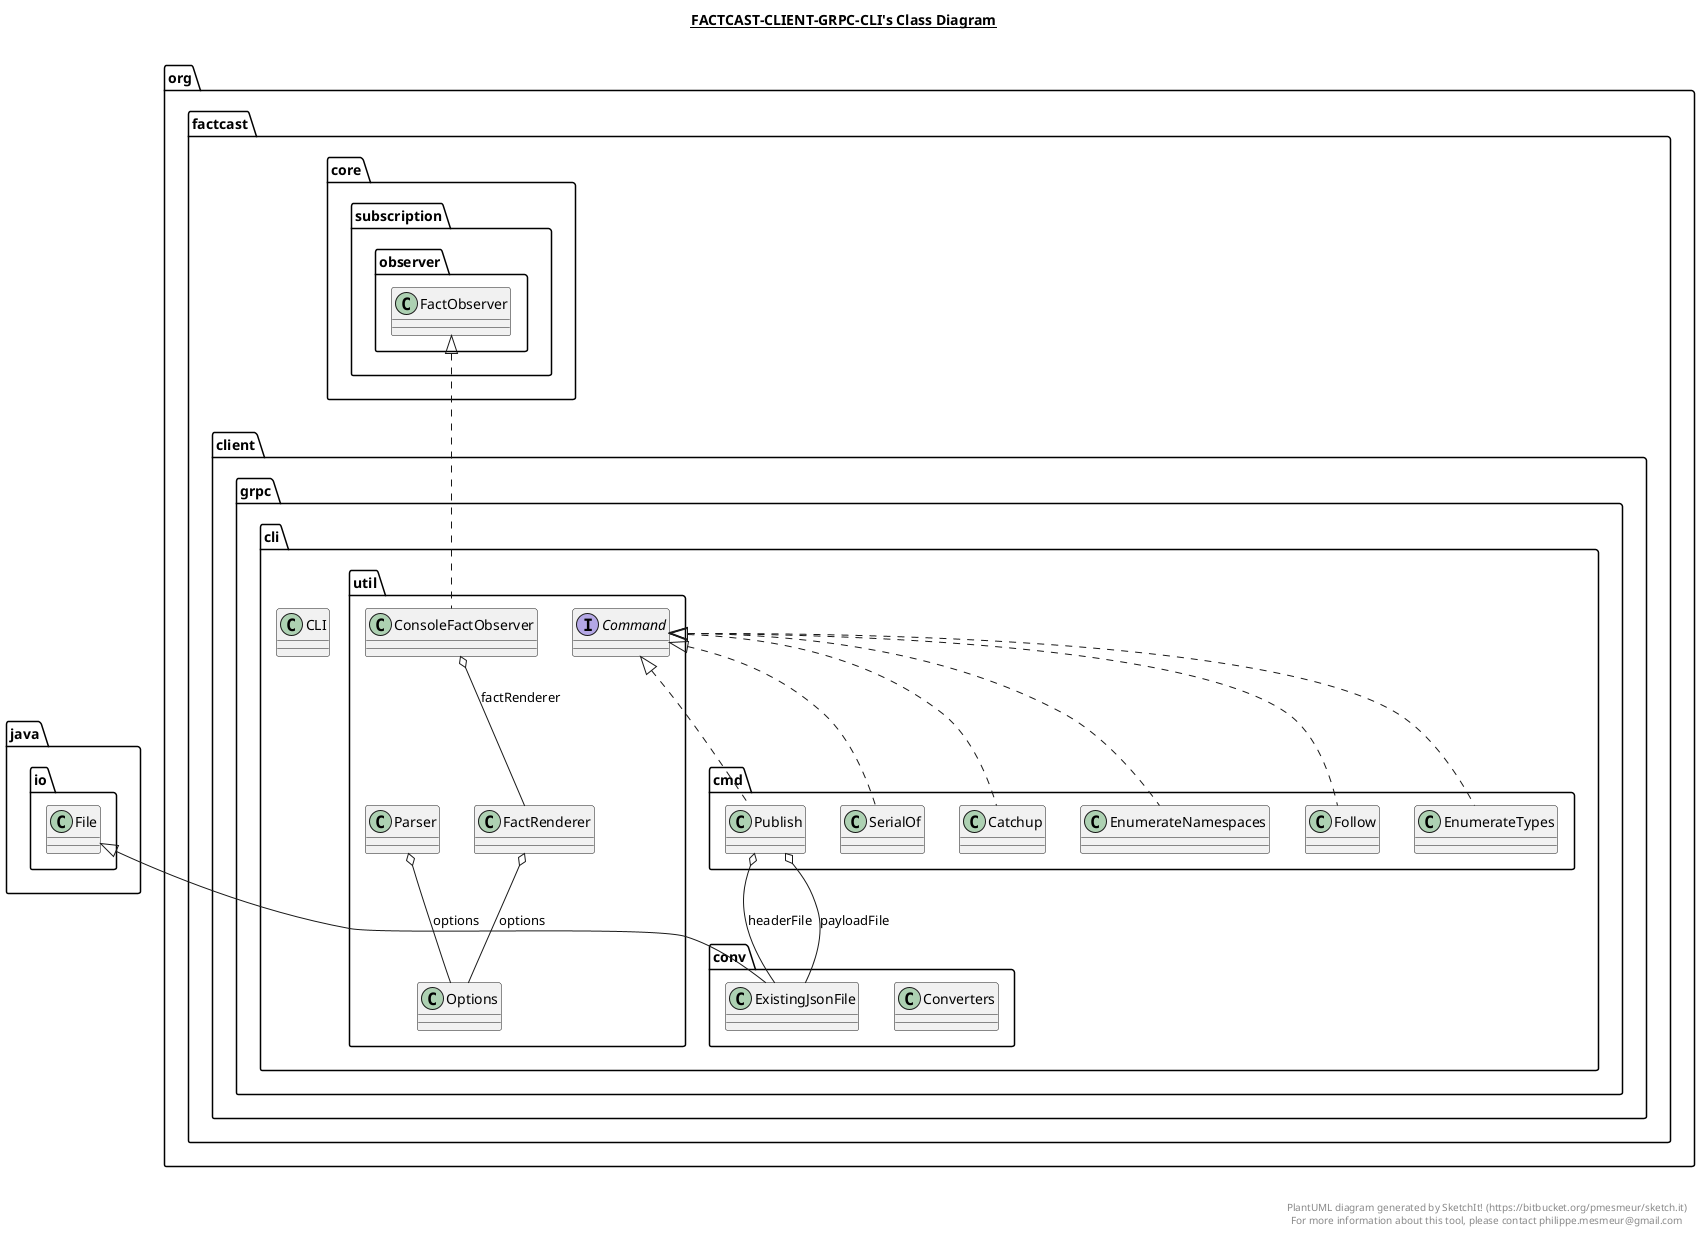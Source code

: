 @startuml

title __FACTCAST-CLIENT-GRPC-CLI's Class Diagram__\n

  namespace org.factcast.client.grpc.cli {
    class org.factcast.client.grpc.cli.CLI {
    }
  }
  

  namespace org.factcast.client.grpc.cli {
    namespace cmd {
      class org.factcast.client.grpc.cli.cmd.Catchup {
      }
    }
  }
  

  namespace org.factcast.client.grpc.cli {
    namespace cmd {
      class org.factcast.client.grpc.cli.cmd.EnumerateNamespaces {
      }
    }
  }
  

  namespace org.factcast.client.grpc.cli {
    namespace cmd {
      class org.factcast.client.grpc.cli.cmd.EnumerateTypes {
      }
    }
  }
  

  namespace org.factcast.client.grpc.cli {
    namespace cmd {
      class org.factcast.client.grpc.cli.cmd.Follow {
      }
    }
  }
  

  namespace org.factcast.client.grpc.cli {
    namespace cmd {
      class org.factcast.client.grpc.cli.cmd.Publish {
      }
    }
  }
  

  namespace org.factcast.client.grpc.cli {
    namespace cmd {
      class org.factcast.client.grpc.cli.cmd.SerialOf {
      }
    }
  }
  

  namespace org.factcast.client.grpc.cli {
    namespace conv {
      class org.factcast.client.grpc.cli.conv.Converters {
      }
    }
  }
  

  namespace org.factcast.client.grpc.cli {
    namespace conv {
      class org.factcast.client.grpc.cli.conv.ExistingJsonFile {
      }
    }
  }
  

  namespace org.factcast.client.grpc.cli {
    namespace util {
      interface org.factcast.client.grpc.cli.util.Command {
      }
    }
  }
  

  namespace org.factcast.client.grpc.cli {
    namespace util {
      class org.factcast.client.grpc.cli.util.ConsoleFactObserver {
      }
    }
  }
  

  namespace org.factcast.client.grpc.cli {
    namespace util {
      class org.factcast.client.grpc.cli.util.FactRenderer {
      }
    }
  }
  

  namespace org.factcast.client.grpc.cli {
    namespace util {
      class org.factcast.client.grpc.cli.util.Options {
      }
    }
  }
  

  namespace org.factcast.client.grpc.cli {
    namespace util {
      class org.factcast.client.grpc.cli.util.Parser {
      }
    }
  }
  

  org.factcast.client.grpc.cli.cmd.Catchup .up.|> org.factcast.client.grpc.cli.util.Command
  org.factcast.client.grpc.cli.cmd.EnumerateNamespaces .up.|> org.factcast.client.grpc.cli.util.Command
  org.factcast.client.grpc.cli.cmd.EnumerateTypes .up.|> org.factcast.client.grpc.cli.util.Command
  org.factcast.client.grpc.cli.cmd.Follow .up.|> org.factcast.client.grpc.cli.util.Command
  org.factcast.client.grpc.cli.cmd.Publish .up.|> org.factcast.client.grpc.cli.util.Command
  org.factcast.client.grpc.cli.cmd.Publish o-- org.factcast.client.grpc.cli.conv.ExistingJsonFile : headerFile
  org.factcast.client.grpc.cli.cmd.Publish o-- org.factcast.client.grpc.cli.conv.ExistingJsonFile : payloadFile
  org.factcast.client.grpc.cli.cmd.SerialOf .up.|> org.factcast.client.grpc.cli.util.Command
  org.factcast.client.grpc.cli.conv.ExistingJsonFile -up-|> java.io.File
  org.factcast.client.grpc.cli.util.ConsoleFactObserver .up.|> org.factcast.core.subscription.observer.FactObserver
  org.factcast.client.grpc.cli.util.ConsoleFactObserver o-- org.factcast.client.grpc.cli.util.FactRenderer : factRenderer
  org.factcast.client.grpc.cli.util.FactRenderer o-- org.factcast.client.grpc.cli.util.Options : options
  org.factcast.client.grpc.cli.util.Parser o-- org.factcast.client.grpc.cli.util.Options : options


right footer


PlantUML diagram generated by SketchIt! (https://bitbucket.org/pmesmeur/sketch.it)
For more information about this tool, please contact philippe.mesmeur@gmail.com
endfooter

@enduml
